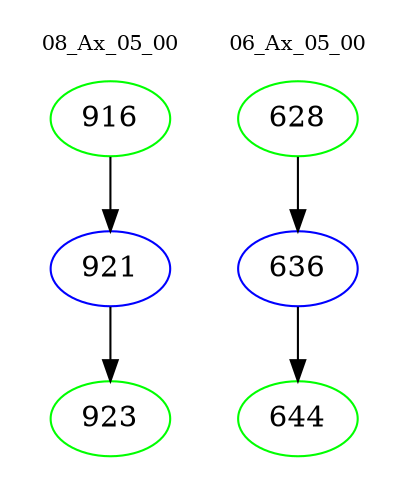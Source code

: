 digraph{
subgraph cluster_0 {
color = white
label = "08_Ax_05_00";
fontsize=10;
T0_916 [label="916", color="green"]
T0_916 -> T0_921 [color="black"]
T0_921 [label="921", color="blue"]
T0_921 -> T0_923 [color="black"]
T0_923 [label="923", color="green"]
}
subgraph cluster_1 {
color = white
label = "06_Ax_05_00";
fontsize=10;
T1_628 [label="628", color="green"]
T1_628 -> T1_636 [color="black"]
T1_636 [label="636", color="blue"]
T1_636 -> T1_644 [color="black"]
T1_644 [label="644", color="green"]
}
}
